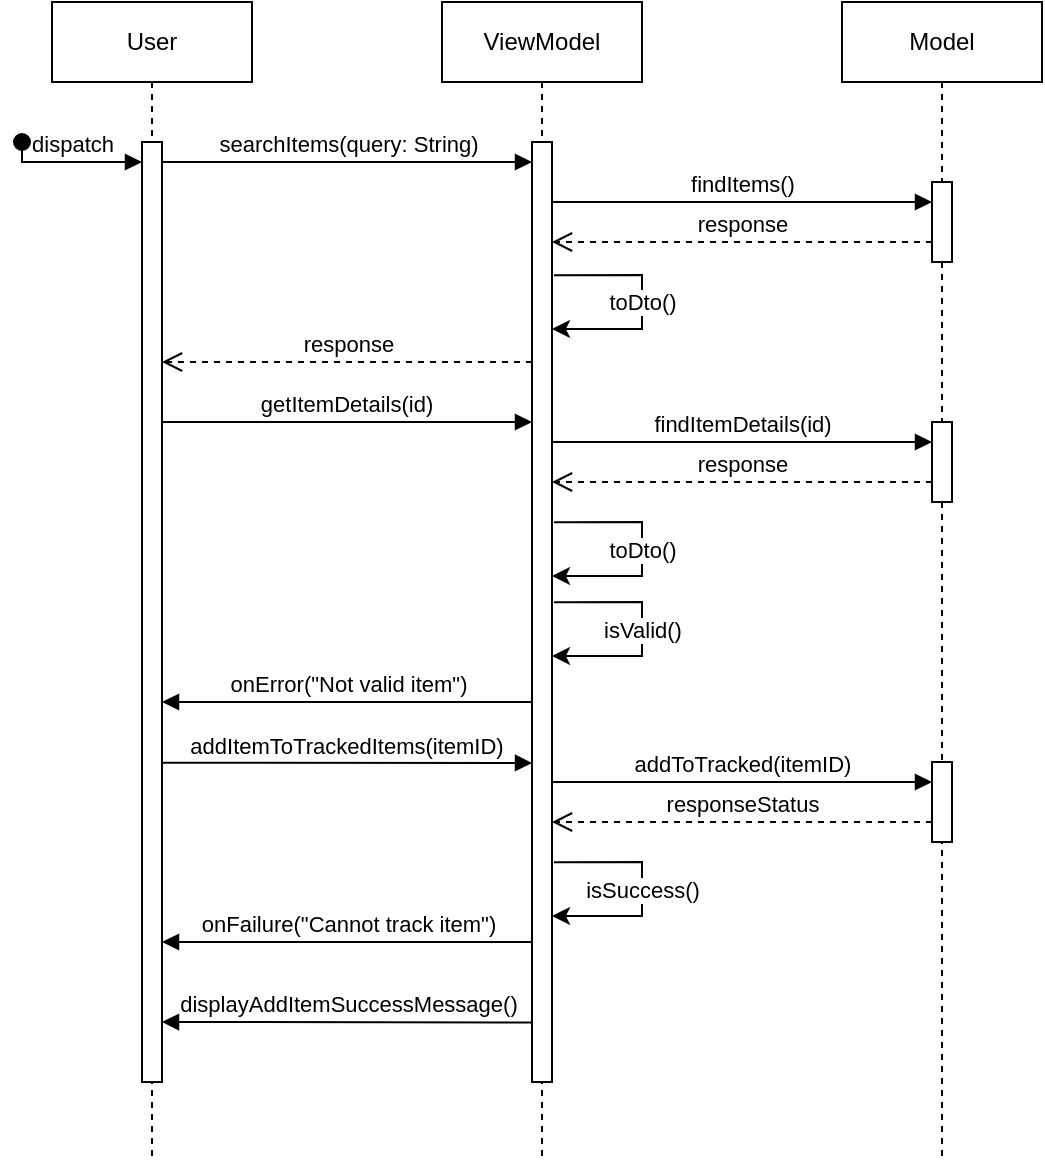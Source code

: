 <mxfile version="21.2.8" type="device">
  <diagram name="Page-1" id="2YBvvXClWsGukQMizWep">
    <mxGraphModel dx="1140" dy="858" grid="1" gridSize="10" guides="1" tooltips="1" connect="1" arrows="1" fold="1" page="1" pageScale="1" pageWidth="850" pageHeight="1100" math="0" shadow="0">
      <root>
        <mxCell id="0" />
        <mxCell id="1" parent="0" />
        <mxCell id="aM9ryv3xv72pqoxQDRHE-1" value="User" style="shape=umlLifeline;perimeter=lifelinePerimeter;whiteSpace=wrap;html=1;container=0;dropTarget=0;collapsible=0;recursiveResize=0;outlineConnect=0;portConstraint=eastwest;newEdgeStyle={&quot;edgeStyle&quot;:&quot;elbowEdgeStyle&quot;,&quot;elbow&quot;:&quot;vertical&quot;,&quot;curved&quot;:0,&quot;rounded&quot;:0};" parent="1" vertex="1">
          <mxGeometry x="115" y="140" width="100" height="580" as="geometry" />
        </mxCell>
        <mxCell id="aM9ryv3xv72pqoxQDRHE-2" value="" style="html=1;points=[];perimeter=orthogonalPerimeter;outlineConnect=0;targetShapes=umlLifeline;portConstraint=eastwest;newEdgeStyle={&quot;edgeStyle&quot;:&quot;elbowEdgeStyle&quot;,&quot;elbow&quot;:&quot;vertical&quot;,&quot;curved&quot;:0,&quot;rounded&quot;:0};" parent="aM9ryv3xv72pqoxQDRHE-1" vertex="1">
          <mxGeometry x="45" y="70" width="10" height="470" as="geometry" />
        </mxCell>
        <mxCell id="aM9ryv3xv72pqoxQDRHE-3" value="dispatch" style="html=1;verticalAlign=bottom;startArrow=oval;endArrow=block;startSize=8;edgeStyle=elbowEdgeStyle;elbow=vertical;curved=0;rounded=0;" parent="aM9ryv3xv72pqoxQDRHE-1" target="aM9ryv3xv72pqoxQDRHE-2" edge="1">
          <mxGeometry relative="1" as="geometry">
            <mxPoint x="-15" y="70" as="sourcePoint" />
            <Array as="points">
              <mxPoint x="-5" y="80" />
            </Array>
          </mxGeometry>
        </mxCell>
        <mxCell id="aM9ryv3xv72pqoxQDRHE-5" value="ViewModel" style="shape=umlLifeline;perimeter=lifelinePerimeter;whiteSpace=wrap;html=1;container=0;dropTarget=0;collapsible=0;recursiveResize=0;outlineConnect=0;portConstraint=eastwest;newEdgeStyle={&quot;edgeStyle&quot;:&quot;elbowEdgeStyle&quot;,&quot;elbow&quot;:&quot;vertical&quot;,&quot;curved&quot;:0,&quot;rounded&quot;:0};" parent="1" vertex="1">
          <mxGeometry x="310" y="140" width="100" height="580" as="geometry" />
        </mxCell>
        <mxCell id="aM9ryv3xv72pqoxQDRHE-6" value="" style="html=1;points=[];perimeter=orthogonalPerimeter;outlineConnect=0;targetShapes=umlLifeline;portConstraint=eastwest;newEdgeStyle={&quot;edgeStyle&quot;:&quot;elbowEdgeStyle&quot;,&quot;elbow&quot;:&quot;vertical&quot;,&quot;curved&quot;:0,&quot;rounded&quot;:0};" parent="aM9ryv3xv72pqoxQDRHE-5" vertex="1">
          <mxGeometry x="45" y="70" width="10" height="470" as="geometry" />
        </mxCell>
        <mxCell id="aM9ryv3xv72pqoxQDRHE-7" value="searchItems(query: String)" style="html=1;verticalAlign=bottom;endArrow=block;edgeStyle=elbowEdgeStyle;elbow=horizontal;curved=0;rounded=0;" parent="1" source="aM9ryv3xv72pqoxQDRHE-2" target="aM9ryv3xv72pqoxQDRHE-6" edge="1">
          <mxGeometry x="0.0" relative="1" as="geometry">
            <mxPoint x="270" y="230" as="sourcePoint" />
            <Array as="points">
              <mxPoint x="255" y="220" />
            </Array>
            <mxPoint x="350" y="220" as="targetPoint" />
            <mxPoint as="offset" />
          </mxGeometry>
        </mxCell>
        <mxCell id="83R4EyFH793Jihy0HEoG-1" value="Model" style="shape=umlLifeline;perimeter=lifelinePerimeter;whiteSpace=wrap;html=1;container=0;dropTarget=0;collapsible=0;recursiveResize=0;outlineConnect=0;portConstraint=eastwest;newEdgeStyle={&quot;edgeStyle&quot;:&quot;elbowEdgeStyle&quot;,&quot;elbow&quot;:&quot;vertical&quot;,&quot;curved&quot;:0,&quot;rounded&quot;:0};" vertex="1" parent="1">
          <mxGeometry x="510" y="140" width="100" height="580" as="geometry" />
        </mxCell>
        <mxCell id="83R4EyFH793Jihy0HEoG-2" value="" style="html=1;points=[];perimeter=orthogonalPerimeter;outlineConnect=0;targetShapes=umlLifeline;portConstraint=eastwest;newEdgeStyle={&quot;edgeStyle&quot;:&quot;elbowEdgeStyle&quot;,&quot;elbow&quot;:&quot;vertical&quot;,&quot;curved&quot;:0,&quot;rounded&quot;:0};" vertex="1" parent="83R4EyFH793Jihy0HEoG-1">
          <mxGeometry x="45" y="90" width="10" height="40" as="geometry" />
        </mxCell>
        <mxCell id="83R4EyFH793Jihy0HEoG-27" value="" style="html=1;points=[];perimeter=orthogonalPerimeter;outlineConnect=0;targetShapes=umlLifeline;portConstraint=eastwest;newEdgeStyle={&quot;edgeStyle&quot;:&quot;elbowEdgeStyle&quot;,&quot;elbow&quot;:&quot;vertical&quot;,&quot;curved&quot;:0,&quot;rounded&quot;:0};" vertex="1" parent="83R4EyFH793Jihy0HEoG-1">
          <mxGeometry x="45" y="210" width="10" height="40" as="geometry" />
        </mxCell>
        <mxCell id="83R4EyFH793Jihy0HEoG-32" value="" style="html=1;points=[];perimeter=orthogonalPerimeter;outlineConnect=0;targetShapes=umlLifeline;portConstraint=eastwest;newEdgeStyle={&quot;edgeStyle&quot;:&quot;elbowEdgeStyle&quot;,&quot;elbow&quot;:&quot;vertical&quot;,&quot;curved&quot;:0,&quot;rounded&quot;:0};" vertex="1" parent="83R4EyFH793Jihy0HEoG-1">
          <mxGeometry x="45" y="380" width="10" height="40" as="geometry" />
        </mxCell>
        <mxCell id="83R4EyFH793Jihy0HEoG-6" value="findItems()" style="html=1;verticalAlign=bottom;endArrow=block;edgeStyle=elbowEdgeStyle;elbow=vertical;curved=0;rounded=0;" edge="1" parent="1" source="aM9ryv3xv72pqoxQDRHE-6" target="83R4EyFH793Jihy0HEoG-2">
          <mxGeometry x="-0.002" width="80" relative="1" as="geometry">
            <mxPoint x="370" y="350" as="sourcePoint" />
            <mxPoint x="450" y="350" as="targetPoint" />
            <Array as="points">
              <mxPoint x="400" y="240" />
              <mxPoint x="420" y="230" />
              <mxPoint x="360" y="230" />
            </Array>
            <mxPoint as="offset" />
          </mxGeometry>
        </mxCell>
        <mxCell id="83R4EyFH793Jihy0HEoG-11" value="response" style="html=1;verticalAlign=bottom;endArrow=open;dashed=1;endSize=8;edgeStyle=elbowEdgeStyle;elbow=vertical;curved=0;rounded=0;" edge="1" parent="1" source="83R4EyFH793Jihy0HEoG-2" target="aM9ryv3xv72pqoxQDRHE-6">
          <mxGeometry relative="1" as="geometry">
            <mxPoint x="550" y="270" as="sourcePoint" />
            <mxPoint x="370" y="270" as="targetPoint" />
            <Array as="points">
              <mxPoint x="440" y="260" />
            </Array>
          </mxGeometry>
        </mxCell>
        <mxCell id="83R4EyFH793Jihy0HEoG-19" value="toDto()" style="endArrow=classic;html=1;rounded=0;exitX=1.1;exitY=0.736;exitDx=0;exitDy=0;exitPerimeter=0;" edge="1" parent="1">
          <mxGeometry width="50" height="50" relative="1" as="geometry">
            <mxPoint x="366" y="276.62" as="sourcePoint" />
            <mxPoint x="365.0" y="303.5" as="targetPoint" />
            <Array as="points">
              <mxPoint x="410" y="276.5" />
              <mxPoint x="410" y="303.5" />
            </Array>
          </mxGeometry>
        </mxCell>
        <mxCell id="83R4EyFH793Jihy0HEoG-20" value="response" style="html=1;verticalAlign=bottom;endArrow=open;dashed=1;endSize=8;edgeStyle=elbowEdgeStyle;elbow=vertical;curved=0;rounded=0;" edge="1" parent="1" source="aM9ryv3xv72pqoxQDRHE-6" target="aM9ryv3xv72pqoxQDRHE-2">
          <mxGeometry relative="1" as="geometry">
            <mxPoint x="350" y="320.13" as="sourcePoint" />
            <mxPoint x="270" y="320.13" as="targetPoint" />
            <Array as="points">
              <mxPoint x="250" y="320" />
              <mxPoint x="170" y="320" />
            </Array>
          </mxGeometry>
        </mxCell>
        <mxCell id="83R4EyFH793Jihy0HEoG-21" value="getItemDetails(id)" style="html=1;verticalAlign=bottom;endArrow=block;edgeStyle=elbowEdgeStyle;elbow=vertical;curved=0;rounded=0;" edge="1" parent="1" target="aM9ryv3xv72pqoxQDRHE-6">
          <mxGeometry x="-0.004" width="80" relative="1" as="geometry">
            <mxPoint x="170" y="350" as="sourcePoint" />
            <mxPoint x="350" y="350" as="targetPoint" />
            <mxPoint as="offset" />
          </mxGeometry>
        </mxCell>
        <mxCell id="83R4EyFH793Jihy0HEoG-22" value="findItemDetails(id)" style="html=1;verticalAlign=bottom;endArrow=block;edgeStyle=elbowEdgeStyle;elbow=vertical;curved=0;rounded=0;" edge="1" parent="1" source="aM9ryv3xv72pqoxQDRHE-6" target="83R4EyFH793Jihy0HEoG-27">
          <mxGeometry x="-0.002" width="80" relative="1" as="geometry">
            <mxPoint x="370" y="350" as="sourcePoint" />
            <mxPoint x="550" y="360" as="targetPoint" />
            <Array as="points">
              <mxPoint x="440" y="360" />
              <mxPoint x="370" y="350" />
            </Array>
            <mxPoint as="offset" />
          </mxGeometry>
        </mxCell>
        <mxCell id="83R4EyFH793Jihy0HEoG-23" value="response" style="html=1;verticalAlign=bottom;endArrow=open;dashed=1;endSize=8;edgeStyle=elbowEdgeStyle;elbow=vertical;curved=0;rounded=0;" edge="1" parent="1" source="83R4EyFH793Jihy0HEoG-27" target="aM9ryv3xv72pqoxQDRHE-6">
          <mxGeometry relative="1" as="geometry">
            <mxPoint x="550" y="390" as="sourcePoint" />
            <mxPoint x="370" y="380" as="targetPoint" />
            <Array as="points">
              <mxPoint x="480" y="380" />
              <mxPoint x="490" y="390" />
              <mxPoint x="500" y="400" />
              <mxPoint x="560" y="380" />
            </Array>
          </mxGeometry>
        </mxCell>
        <mxCell id="83R4EyFH793Jihy0HEoG-25" value="toDto()" style="endArrow=classic;html=1;rounded=0;exitX=1.1;exitY=0.736;exitDx=0;exitDy=0;exitPerimeter=0;" edge="1" parent="1">
          <mxGeometry width="50" height="50" relative="1" as="geometry">
            <mxPoint x="366" y="400.12" as="sourcePoint" />
            <mxPoint x="365.0" y="427" as="targetPoint" />
            <Array as="points">
              <mxPoint x="410" y="400" />
              <mxPoint x="410" y="427" />
            </Array>
          </mxGeometry>
        </mxCell>
        <mxCell id="83R4EyFH793Jihy0HEoG-28" value="onError(&quot;Not valid item&quot;)" style="html=1;verticalAlign=bottom;endArrow=block;edgeStyle=elbowEdgeStyle;elbow=horizontal;curved=0;rounded=0;" edge="1" parent="1">
          <mxGeometry x="-0.004" width="80" relative="1" as="geometry">
            <mxPoint x="355" y="490" as="sourcePoint" />
            <mxPoint x="170" y="490" as="targetPoint" />
            <Array as="points">
              <mxPoint x="270" y="490" />
            </Array>
            <mxPoint as="offset" />
          </mxGeometry>
        </mxCell>
        <mxCell id="83R4EyFH793Jihy0HEoG-29" value="addItemToTrackedItems(itemID)" style="html=1;verticalAlign=bottom;endArrow=block;edgeStyle=elbowEdgeStyle;elbow=vertical;curved=0;rounded=0;" edge="1" parent="1">
          <mxGeometry x="-0.004" width="80" relative="1" as="geometry">
            <mxPoint x="170" y="520.39" as="sourcePoint" />
            <mxPoint x="355" y="520.26" as="targetPoint" />
            <mxPoint as="offset" />
          </mxGeometry>
        </mxCell>
        <mxCell id="83R4EyFH793Jihy0HEoG-30" value="isValid()" style="endArrow=classic;html=1;rounded=0;exitX=1.1;exitY=0.736;exitDx=0;exitDy=0;exitPerimeter=0;" edge="1" parent="1">
          <mxGeometry width="50" height="50" relative="1" as="geometry">
            <mxPoint x="366" y="440.12" as="sourcePoint" />
            <mxPoint x="365.0" y="467" as="targetPoint" />
            <Array as="points">
              <mxPoint x="410" y="440" />
              <mxPoint x="410" y="467" />
            </Array>
          </mxGeometry>
        </mxCell>
        <mxCell id="83R4EyFH793Jihy0HEoG-31" value="addToTracked(itemID)" style="html=1;verticalAlign=bottom;endArrow=block;edgeStyle=elbowEdgeStyle;elbow=vertical;curved=0;rounded=0;" edge="1" parent="1" source="aM9ryv3xv72pqoxQDRHE-6" target="83R4EyFH793Jihy0HEoG-32">
          <mxGeometry width="80" relative="1" as="geometry">
            <mxPoint x="370" y="530" as="sourcePoint" />
            <mxPoint x="550" y="520" as="targetPoint" />
            <Array as="points">
              <mxPoint x="410" y="530" />
              <mxPoint x="370" y="520" />
            </Array>
          </mxGeometry>
        </mxCell>
        <mxCell id="83R4EyFH793Jihy0HEoG-33" value="responseStatus" style="html=1;verticalAlign=bottom;endArrow=open;dashed=1;endSize=8;edgeStyle=elbowEdgeStyle;elbow=vertical;curved=0;rounded=0;" edge="1" parent="1" source="83R4EyFH793Jihy0HEoG-32" target="aM9ryv3xv72pqoxQDRHE-6">
          <mxGeometry x="-0.002" relative="1" as="geometry">
            <mxPoint x="550" y="549" as="sourcePoint" />
            <mxPoint x="370" y="549" as="targetPoint" />
            <Array as="points">
              <mxPoint x="390" y="550" />
            </Array>
            <mxPoint as="offset" />
          </mxGeometry>
        </mxCell>
        <mxCell id="83R4EyFH793Jihy0HEoG-34" value="isSuccess()" style="endArrow=classic;html=1;rounded=0;exitX=1.1;exitY=0.736;exitDx=0;exitDy=0;exitPerimeter=0;" edge="1" parent="1">
          <mxGeometry width="50" height="50" relative="1" as="geometry">
            <mxPoint x="366" y="570.12" as="sourcePoint" />
            <mxPoint x="365.0" y="597" as="targetPoint" />
            <Array as="points">
              <mxPoint x="410" y="570" />
              <mxPoint x="410" y="597" />
            </Array>
          </mxGeometry>
        </mxCell>
        <mxCell id="83R4EyFH793Jihy0HEoG-36" value="onFailure(&quot;Cannot track item&quot;)" style="html=1;verticalAlign=bottom;endArrow=block;edgeStyle=elbowEdgeStyle;elbow=vertical;curved=0;rounded=0;" edge="1" parent="1" source="aM9ryv3xv72pqoxQDRHE-6">
          <mxGeometry x="-0.004" width="80" relative="1" as="geometry">
            <mxPoint x="350" y="610" as="sourcePoint" />
            <mxPoint x="170" y="610" as="targetPoint" />
            <mxPoint as="offset" />
          </mxGeometry>
        </mxCell>
        <mxCell id="83R4EyFH793Jihy0HEoG-40" value="displayAddItemSuccessMessage()" style="html=1;verticalAlign=bottom;endArrow=block;edgeStyle=elbowEdgeStyle;elbow=vertical;curved=0;rounded=0;" edge="1" parent="1">
          <mxGeometry x="-0.004" width="80" relative="1" as="geometry">
            <mxPoint x="355" y="650.22" as="sourcePoint" />
            <mxPoint x="170" y="650.22" as="targetPoint" />
            <mxPoint as="offset" />
          </mxGeometry>
        </mxCell>
      </root>
    </mxGraphModel>
  </diagram>
</mxfile>

